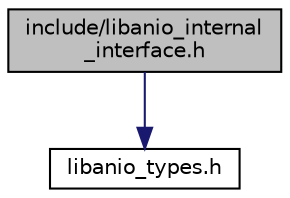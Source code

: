 digraph "include/libanio_internal_interface.h"
{
  edge [fontname="Helvetica",fontsize="10",labelfontname="Helvetica",labelfontsize="10"];
  node [fontname="Helvetica",fontsize="10",shape=record];
  Node1 [label="include/libanio_internal\l_interface.h",height=0.2,width=0.4,color="black", fillcolor="grey75", style="filled", fontcolor="black"];
  Node1 -> Node2 [color="midnightblue",fontsize="10",style="solid",fontname="Helvetica"];
  Node2 [label="libanio_types.h",height=0.2,width=0.4,color="black", fillcolor="white", style="filled",URL="$libanio__types_8h.html"];
}
